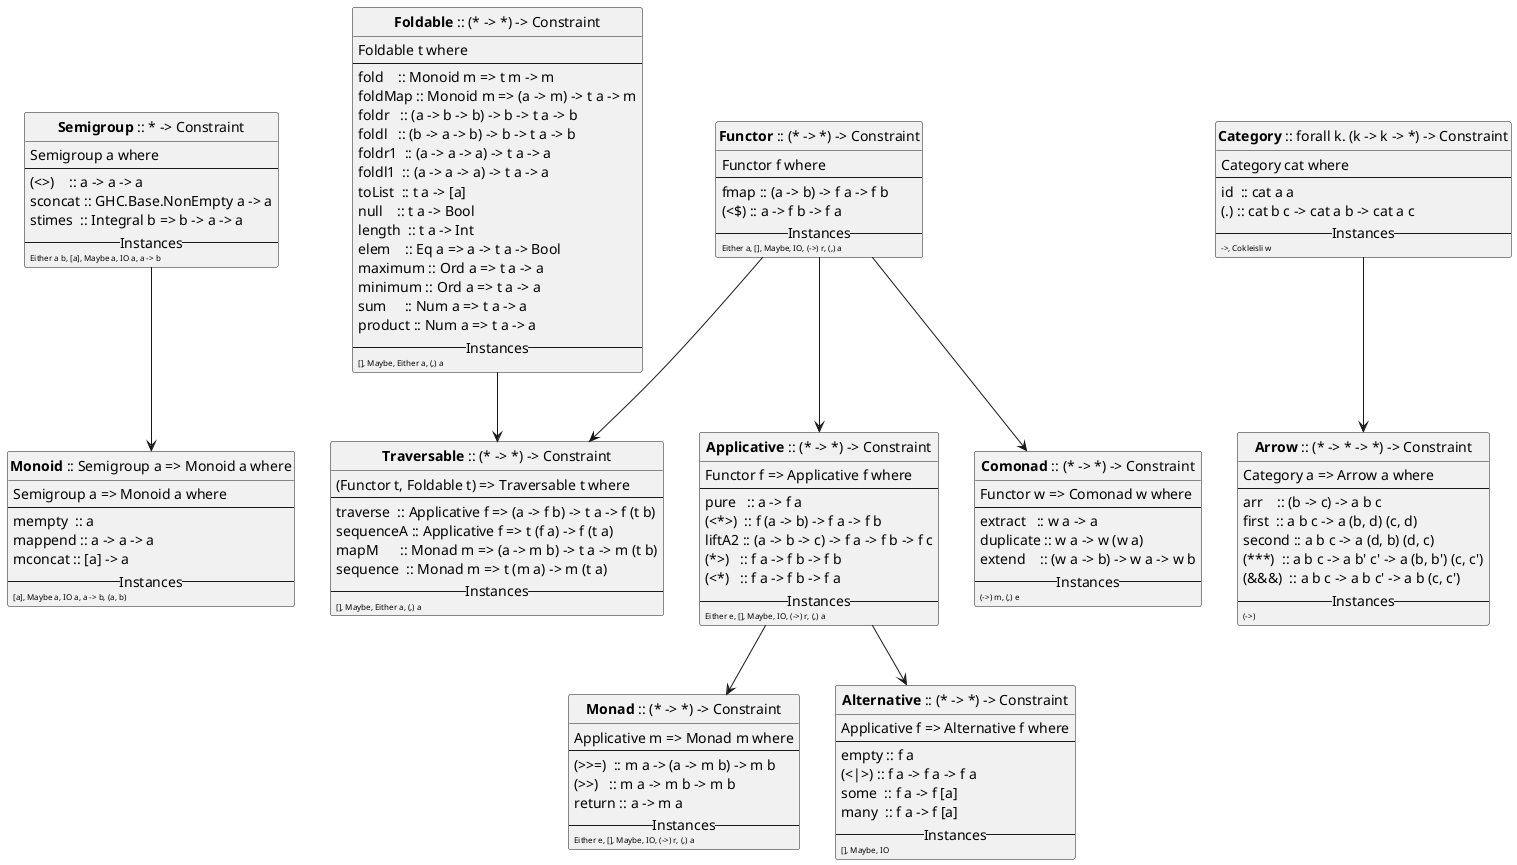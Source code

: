 @startuml
hide circle
hide method

skinparam defaultFontColor black
skinparam defaultFontName "Source Code Pro"


class Semigroup as "**Semigroup** :: * -> Constraint"
class Monoid as "**Monoid** :: Semigroup a => Monoid a where"
class Functor as "**Functor** :: (* -> *) -> Constraint"
class Foldable as "**Foldable** :: (* -> *) -> Constraint"
class Traversable as "**Traversable** :: (* -> *) -> Constraint"
class Applicative as "**Applicative** :: (* -> *) -> Constraint"
class Comonad as "**Comonad** :: (* -> *) -> Constraint"
class Category as "**Category** :: forall k. (k -> k -> *) -> Constraint"
class Arrow as "**Arrow** :: (* -> * -> *) -> Constraint"
class Monad as "**Monad** :: (* -> *) -> Constraint"
class Alternative as "**Alternative** :: (* -> *) -> Constraint"

Functor --> Traversable
Functor --> Applicative
Functor --> Comonad

class Functor {
        <size:14>Functor f where</size>
        ---
        fmap :: (a -> b) -> f a -> f b
        (<$) :: a -> f b -> f a
        --Instances--
        <size:8>Either a, [], Maybe, IO, (->) r, (,) a</size>
}

class Comonad {
        <size:14>Functor w => Comonad w where</size>
        ---
        extract   :: w a -> a
        duplicate :: w a -> w (w a)
        extend    :: (w a -> b) -> w a -> w b
        --Instances--
        <size:8>(->) m, (,) e</size>
}



Semigroup --> Monoid

class Semigroup {
        <size:14>Semigroup a where</size>
        ---
        (<>)    :: a -> a -> a
        sconcat :: GHC.Base.NonEmpty a -> a
        stimes  :: Integral b => b -> a -> a
        --Instances--
        <size:8>Either a b, [a], Maybe a, IO a, a -> b</size>
}



Applicative --> Alternative
Applicative --> Monad

class Applicative {
        <size:14>Functor f => Applicative f where</size>
        ---
        pure   :: a -> f a
        (<*>)  :: f (a -> b) -> f a -> f b
        liftA2 :: (a -> b -> c) -> f a -> f b -> f c
        (*>)   :: f a -> f b -> f b
        (<*)   :: f a -> f b -> f a
        --Instances--
        <size:8>Either e, [], Maybe, IO, (->) r, (,) a</size>
}




class Monoid {
        <size:14>Semigroup a => Monoid a where</size>
        ---
        mempty  :: a
        mappend :: a -> a -> a
        mconcat :: [a] -> a
        --Instances--
        <size:8>[a], Maybe a, IO a, a -> b, (a, b)</size>
}




Category --> Arrow

Foldable --> Traversable

class Foldable {
        <size:14>Foldable t where</size>
        ---
        fold    :: Monoid m => t m -> m
        foldMap :: Monoid m => (a -> m) -> t a -> m
        foldr   :: (a -> b -> b) -> b -> t a -> b
        foldl   :: (b -> a -> b) -> b -> t a -> b
        foldr1  :: (a -> a -> a) -> t a -> a
        foldl1  :: (a -> a -> a) -> t a -> a
        toList  :: t a -> [a]
        null    :: t a -> Bool
        length  :: t a -> Int
        elem    :: Eq a => a -> t a -> Bool
        maximum :: Ord a => t a -> a
        minimum :: Ord a => t a -> a
        sum     :: Num a => t a -> a
        product :: Num a => t a -> a
        --Instances--
        <size:8>[], Maybe, Either a, (,) a</size>
}

' Monad --> MonadFix
' Monad --> MonadPlus
' Monad -> ArrowApply

class Monad {
        <size:14>Applicative m => Monad m where</size>
        ---
        (>>=)  :: m a -> (a -> m b) -> m b
        (>>)   :: m a -> m b -> m b
        return :: a -> m a
        --Instances--
        <size:8>Either e, [], Maybe, IO, (->) r, (,) a</size>
}

class Traversable {
        (<size:14>Functor t, Foldable t) => Traversable t where</size>
        ---
        traverse  :: Applicative f => (a -> f b) -> t a -> f (t b)
        sequenceA :: Applicative f => t (f a) -> f (t a)
        mapM      :: Monad m => (a -> m b) -> t a -> m (t b)
        sequence  :: Monad m => t (m a) -> m (t a)
        --Instances--
        <size:8>[], Maybe, Either a, (,) a</size>
}

class Alternative {
        <size:14>Applicative f => Alternative f where</size>
        ---
        empty :: f a
        (<|>) :: f a -> f a -> f a
        some  :: f a -> f [a]
        many  :: f a -> f [a]
        --Instances--
        <size:8>[], Maybe, IO</size>
}

class Category {
        <size:14>Category cat where</size>
        ---
        id  :: cat a a
        (.) :: cat b c -> cat a b -> cat a c
        --Instances--
        <size:8>->, Cokleisli w</size>
}

/'
 ' Arrow --> ArrowApply
 ' Arrow --> ArrowChoice
 ' Arrow --> ArrowLoop
 ' Arrow --> ArrowZero
 '/

class Arrow {
        <size:14>Category a => Arrow a where</size>
        ---
        arr    :: (b -> c) -> a b c
        first  :: a b c -> a (b, d) (c, d)
        second :: a b c -> a (d, b) (d, c)
        (***)  :: a b c -> a b' c' -> a (b, b') (c, c')
        (&&&)  :: a b c -> a b c' -> a b (c, c')
        --Instances--
        <size:8>(->)</size>
}


/'
 ' ArrowZero -left-> ArrowPlus
 '/
@enduml
